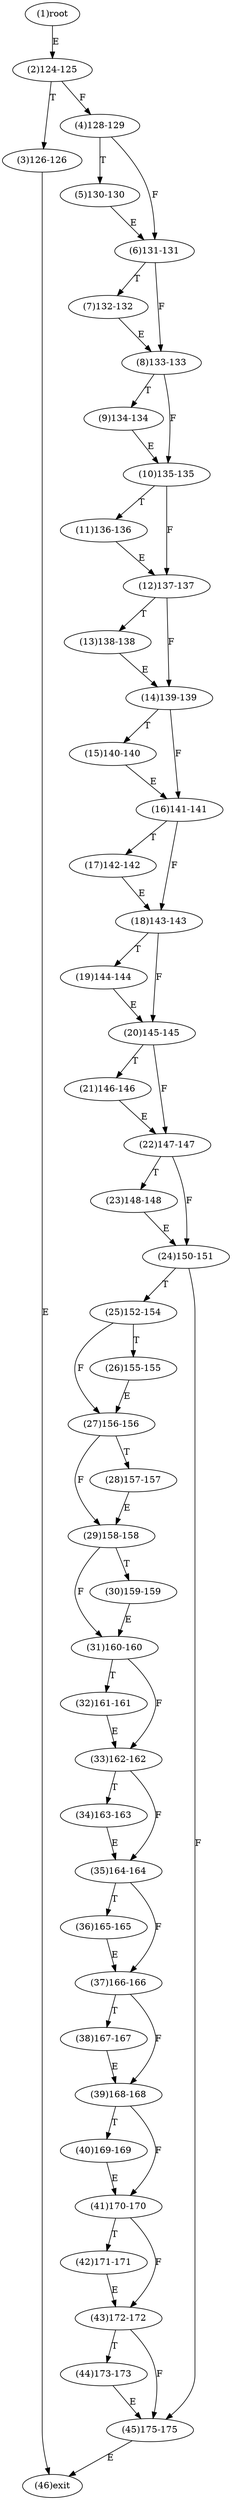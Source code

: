 digraph "" { 
1[ label="(1)root"];
2[ label="(2)124-125"];
3[ label="(3)126-126"];
4[ label="(4)128-129"];
5[ label="(5)130-130"];
6[ label="(6)131-131"];
7[ label="(7)132-132"];
8[ label="(8)133-133"];
9[ label="(9)134-134"];
10[ label="(10)135-135"];
11[ label="(11)136-136"];
12[ label="(12)137-137"];
13[ label="(13)138-138"];
14[ label="(14)139-139"];
15[ label="(15)140-140"];
17[ label="(17)142-142"];
16[ label="(16)141-141"];
19[ label="(19)144-144"];
18[ label="(18)143-143"];
21[ label="(21)146-146"];
20[ label="(20)145-145"];
23[ label="(23)148-148"];
22[ label="(22)147-147"];
25[ label="(25)152-154"];
24[ label="(24)150-151"];
27[ label="(27)156-156"];
26[ label="(26)155-155"];
29[ label="(29)158-158"];
28[ label="(28)157-157"];
31[ label="(31)160-160"];
30[ label="(30)159-159"];
34[ label="(34)163-163"];
35[ label="(35)164-164"];
32[ label="(32)161-161"];
33[ label="(33)162-162"];
38[ label="(38)167-167"];
39[ label="(39)168-168"];
36[ label="(36)165-165"];
37[ label="(37)166-166"];
42[ label="(42)171-171"];
43[ label="(43)172-172"];
40[ label="(40)169-169"];
41[ label="(41)170-170"];
46[ label="(46)exit"];
44[ label="(44)173-173"];
45[ label="(45)175-175"];
1->2[ label="E"];
2->4[ label="F"];
2->3[ label="T"];
3->46[ label="E"];
4->6[ label="F"];
4->5[ label="T"];
5->6[ label="E"];
6->8[ label="F"];
6->7[ label="T"];
7->8[ label="E"];
8->10[ label="F"];
8->9[ label="T"];
9->10[ label="E"];
10->12[ label="F"];
10->11[ label="T"];
11->12[ label="E"];
12->14[ label="F"];
12->13[ label="T"];
13->14[ label="E"];
14->16[ label="F"];
14->15[ label="T"];
15->16[ label="E"];
16->18[ label="F"];
16->17[ label="T"];
17->18[ label="E"];
18->20[ label="F"];
18->19[ label="T"];
19->20[ label="E"];
20->22[ label="F"];
20->21[ label="T"];
21->22[ label="E"];
22->24[ label="F"];
22->23[ label="T"];
23->24[ label="E"];
24->45[ label="F"];
24->25[ label="T"];
25->27[ label="F"];
25->26[ label="T"];
26->27[ label="E"];
27->29[ label="F"];
27->28[ label="T"];
28->29[ label="E"];
29->31[ label="F"];
29->30[ label="T"];
30->31[ label="E"];
31->33[ label="F"];
31->32[ label="T"];
32->33[ label="E"];
33->35[ label="F"];
33->34[ label="T"];
34->35[ label="E"];
35->37[ label="F"];
35->36[ label="T"];
36->37[ label="E"];
37->39[ label="F"];
37->38[ label="T"];
38->39[ label="E"];
39->41[ label="F"];
39->40[ label="T"];
40->41[ label="E"];
41->43[ label="F"];
41->42[ label="T"];
42->43[ label="E"];
43->45[ label="F"];
43->44[ label="T"];
44->45[ label="E"];
45->46[ label="E"];
}